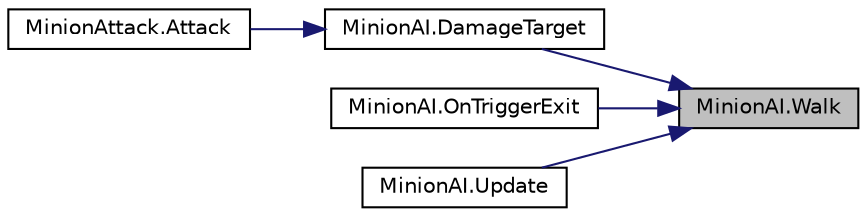 digraph "MinionAI.Walk"
{
 // INTERACTIVE_SVG=YES
 // LATEX_PDF_SIZE
  bgcolor="transparent";
  edge [fontname="Helvetica",fontsize="10",labelfontname="Helvetica",labelfontsize="10"];
  node [fontname="Helvetica",fontsize="10",shape=record];
  rankdir="RL";
  Node1 [label="MinionAI.Walk",height=0.2,width=0.4,color="black", fillcolor="grey75", style="filled", fontcolor="black",tooltip=" "];
  Node1 -> Node2 [dir="back",color="midnightblue",fontsize="10",style="solid",fontname="Helvetica"];
  Node2 [label="MinionAI.DamageTarget",height=0.2,width=0.4,color="black",URL="$class_minion_a_i.html#a09c01338937d9f42fa47d55ca1a36cb6",tooltip=" "];
  Node2 -> Node3 [dir="back",color="midnightblue",fontsize="10",style="solid",fontname="Helvetica"];
  Node3 [label="MinionAttack.Attack",height=0.2,width=0.4,color="black",URL="$class_minion_attack.html#a9302ebf23d762d3fad0506021ded19d5",tooltip=" "];
  Node1 -> Node4 [dir="back",color="midnightblue",fontsize="10",style="solid",fontname="Helvetica"];
  Node4 [label="MinionAI.OnTriggerExit",height=0.2,width=0.4,color="black",URL="$class_minion_a_i.html#abe6357773e5b7ab64896a0403ca3bccc",tooltip=" "];
  Node1 -> Node5 [dir="back",color="midnightblue",fontsize="10",style="solid",fontname="Helvetica"];
  Node5 [label="MinionAI.Update",height=0.2,width=0.4,color="black",URL="$class_minion_a_i.html#aaac498df3854c92e7b81bc0f36071a8b",tooltip=" "];
}
